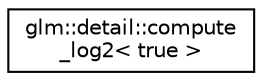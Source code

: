 digraph "Graphical Class Hierarchy"
{
  edge [fontname="Helvetica",fontsize="10",labelfontname="Helvetica",labelfontsize="10"];
  node [fontname="Helvetica",fontsize="10",shape=record];
  rankdir="LR";
  Node0 [label="glm::detail::compute\l_log2\< true \>",height=0.2,width=0.4,color="black", fillcolor="white", style="filled",URL="$structglm_1_1detail_1_1compute__log2_3_01true_01_4.html"];
}
